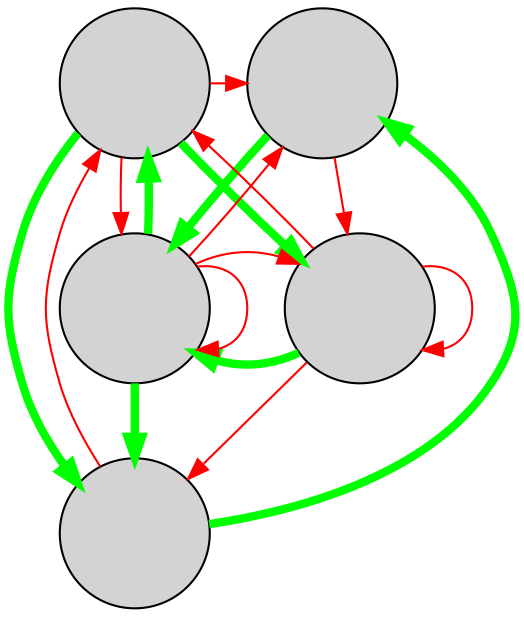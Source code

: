 digraph G {
  node [shape=circle fixedsize=true width=1 height=1 style=filled label="" ]
    bugC [ image="images/bug.png" ]
    groundC [ image="images/ground.png" ]
    poisonC [ image="images/poison.png" ]
    grassC [ image="images/grass.png" ]
    rockC [ image="images/rock.png" ]
  { rank=same; bugC groundC }
  { rank=same; poisonC grassC }
  { rank=same; rockC }
  poisonC -> poisonC [ color=red ]
  poisonC -> groundC [ color=red ]
  poisonC -> rockC [ color=red ]
  poisonC -> grassC [ color=green penwidth=4 ]
  groundC -> poisonC [ color=green penwidth=4 ]
  groundC -> rockC [ color=green penwidth=4 ]
  groundC -> bugC [ color=red ]
  groundC -> grassC [ color=red ]
  rockC -> groundC [ color=red ]
  rockC -> bugC [ color=green penwidth=4 ]
  bugC -> poisonC [ color=red ]
  bugC -> grassC [ color=green penwidth=4 ]
  grassC -> poisonC [ color=red ]
  grassC -> groundC [ color=green penwidth=4 ]
  grassC -> rockC [ color=green penwidth=4 ]
  grassC -> bugC [ color=red ]
  grassC -> grassC [ color=red ]
}
